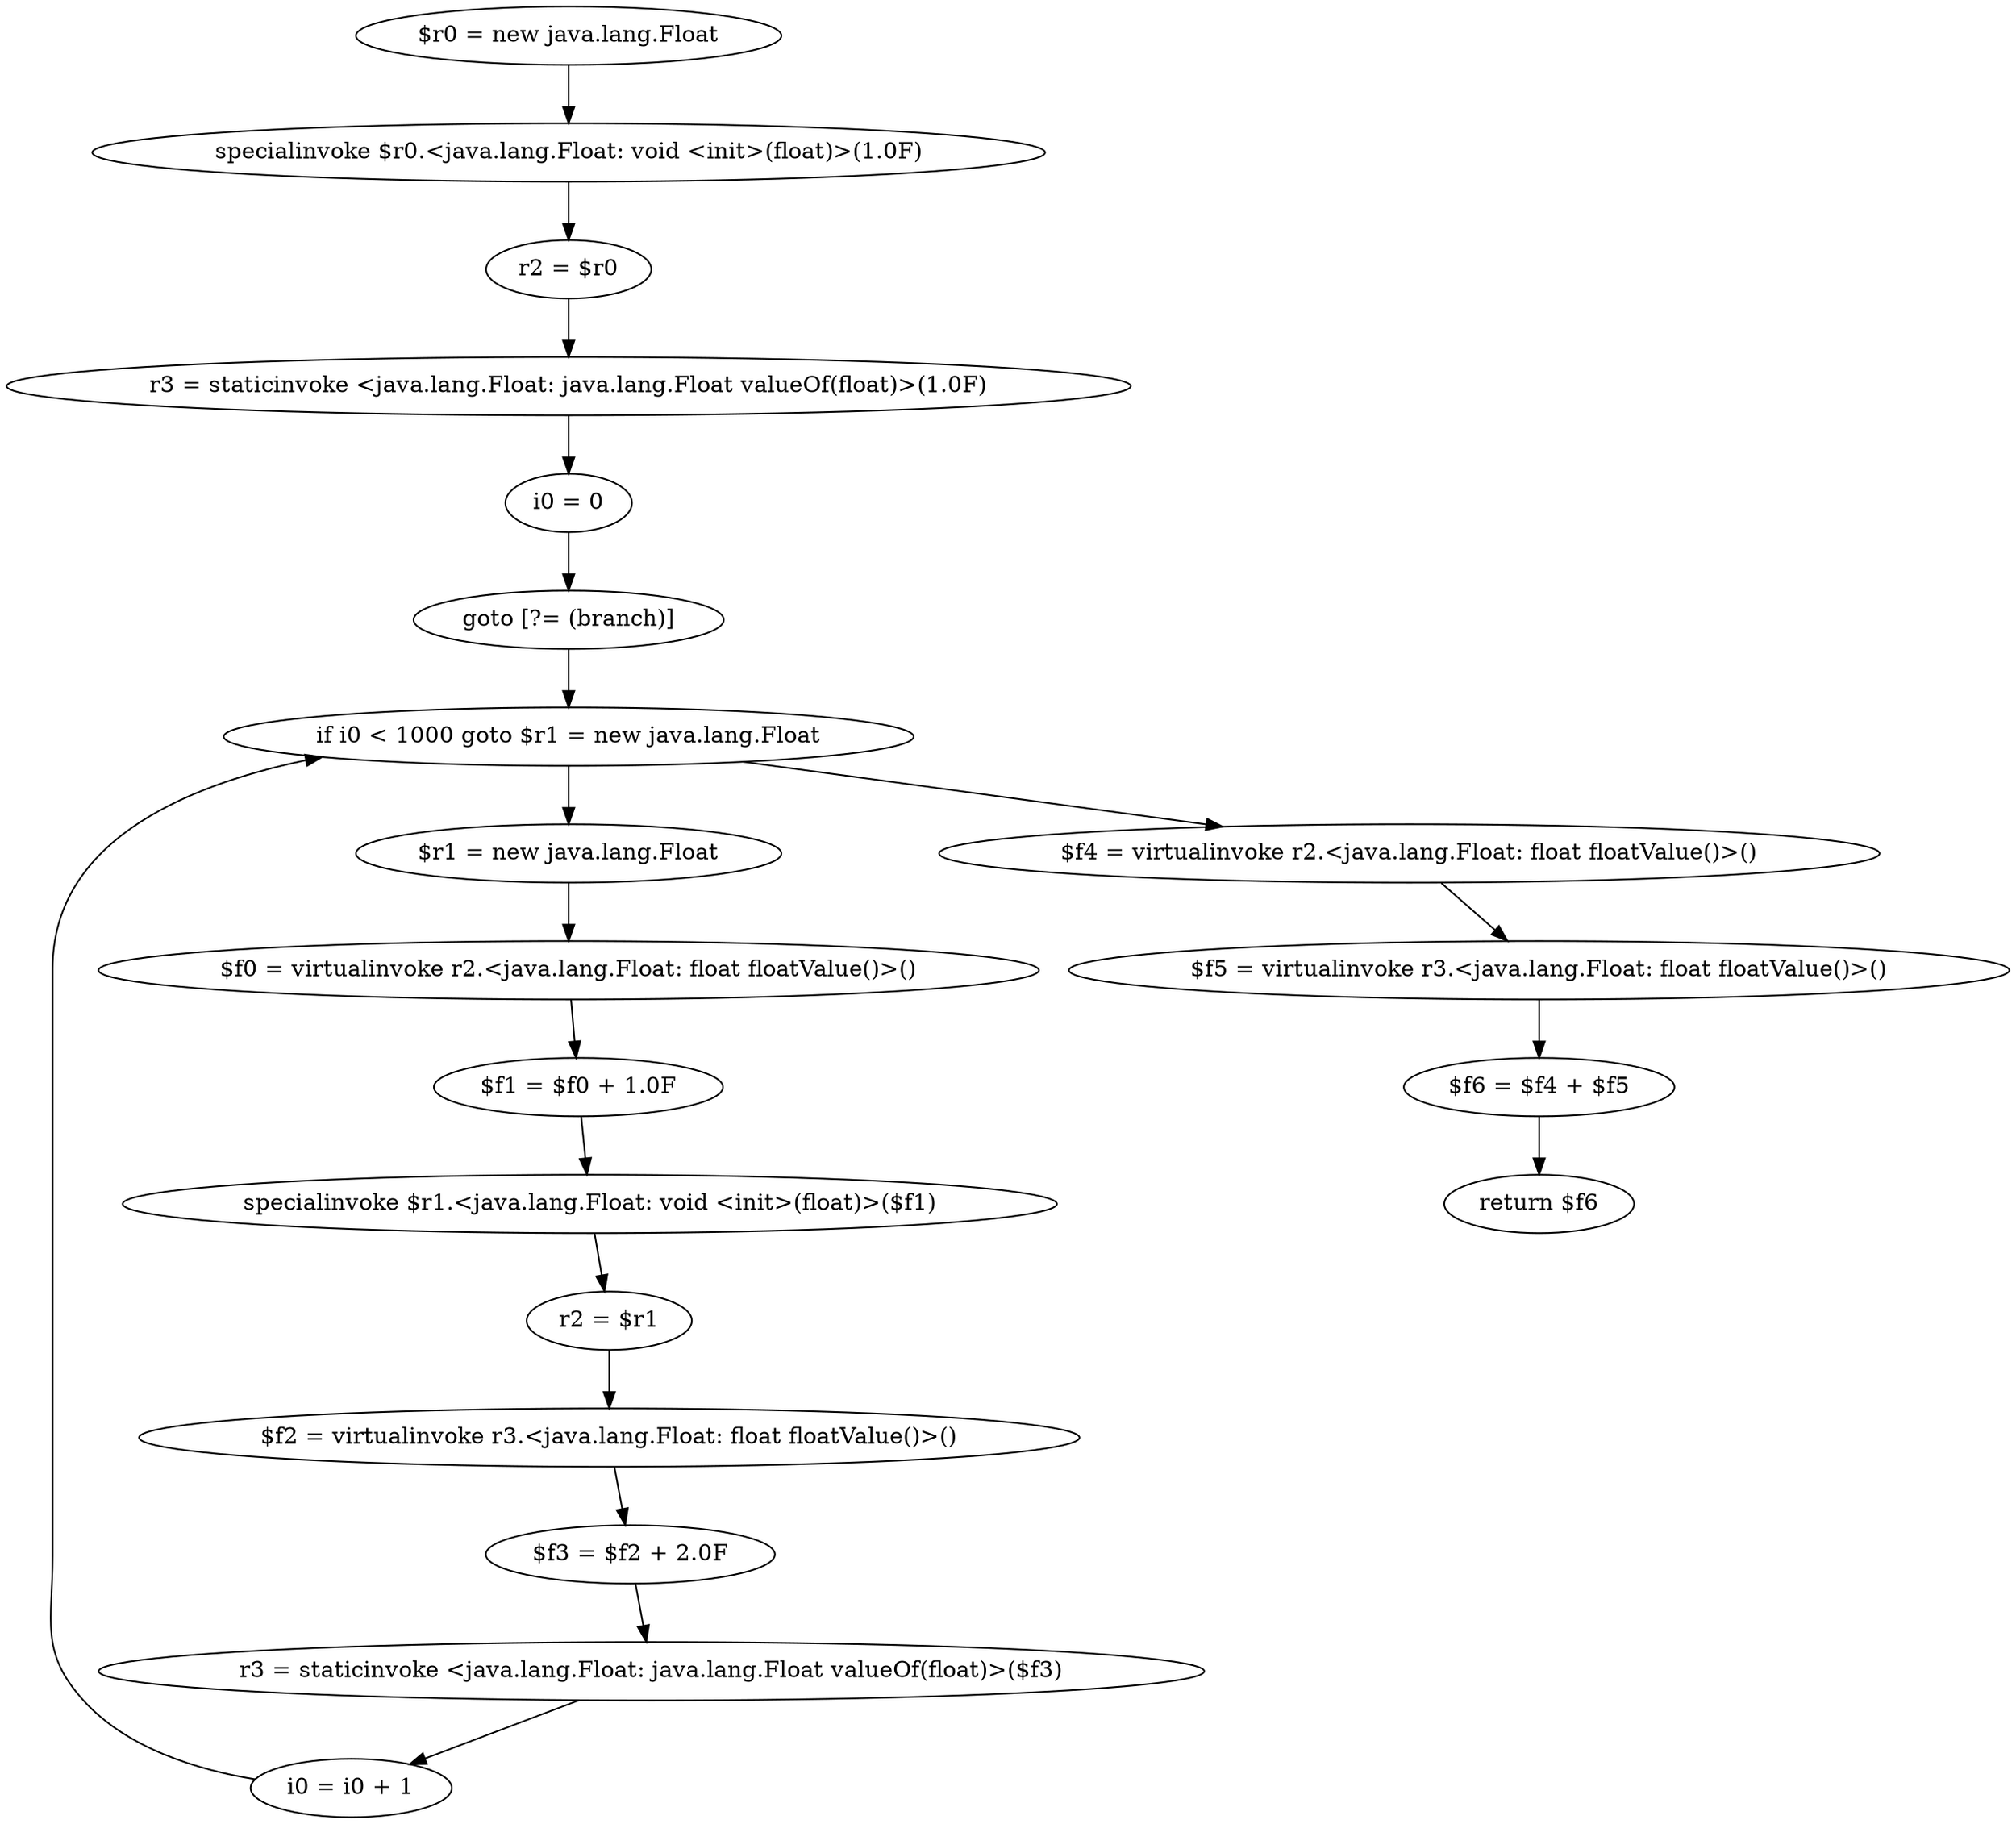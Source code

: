 digraph "unitGraph" {
    "$r0 = new java.lang.Float"
    "specialinvoke $r0.<java.lang.Float: void <init>(float)>(1.0F)"
    "r2 = $r0"
    "r3 = staticinvoke <java.lang.Float: java.lang.Float valueOf(float)>(1.0F)"
    "i0 = 0"
    "goto [?= (branch)]"
    "$r1 = new java.lang.Float"
    "$f0 = virtualinvoke r2.<java.lang.Float: float floatValue()>()"
    "$f1 = $f0 + 1.0F"
    "specialinvoke $r1.<java.lang.Float: void <init>(float)>($f1)"
    "r2 = $r1"
    "$f2 = virtualinvoke r3.<java.lang.Float: float floatValue()>()"
    "$f3 = $f2 + 2.0F"
    "r3 = staticinvoke <java.lang.Float: java.lang.Float valueOf(float)>($f3)"
    "i0 = i0 + 1"
    "if i0 < 1000 goto $r1 = new java.lang.Float"
    "$f4 = virtualinvoke r2.<java.lang.Float: float floatValue()>()"
    "$f5 = virtualinvoke r3.<java.lang.Float: float floatValue()>()"
    "$f6 = $f4 + $f5"
    "return $f6"
    "$r0 = new java.lang.Float"->"specialinvoke $r0.<java.lang.Float: void <init>(float)>(1.0F)";
    "specialinvoke $r0.<java.lang.Float: void <init>(float)>(1.0F)"->"r2 = $r0";
    "r2 = $r0"->"r3 = staticinvoke <java.lang.Float: java.lang.Float valueOf(float)>(1.0F)";
    "r3 = staticinvoke <java.lang.Float: java.lang.Float valueOf(float)>(1.0F)"->"i0 = 0";
    "i0 = 0"->"goto [?= (branch)]";
    "goto [?= (branch)]"->"if i0 < 1000 goto $r1 = new java.lang.Float";
    "$r1 = new java.lang.Float"->"$f0 = virtualinvoke r2.<java.lang.Float: float floatValue()>()";
    "$f0 = virtualinvoke r2.<java.lang.Float: float floatValue()>()"->"$f1 = $f0 + 1.0F";
    "$f1 = $f0 + 1.0F"->"specialinvoke $r1.<java.lang.Float: void <init>(float)>($f1)";
    "specialinvoke $r1.<java.lang.Float: void <init>(float)>($f1)"->"r2 = $r1";
    "r2 = $r1"->"$f2 = virtualinvoke r3.<java.lang.Float: float floatValue()>()";
    "$f2 = virtualinvoke r3.<java.lang.Float: float floatValue()>()"->"$f3 = $f2 + 2.0F";
    "$f3 = $f2 + 2.0F"->"r3 = staticinvoke <java.lang.Float: java.lang.Float valueOf(float)>($f3)";
    "r3 = staticinvoke <java.lang.Float: java.lang.Float valueOf(float)>($f3)"->"i0 = i0 + 1";
    "i0 = i0 + 1"->"if i0 < 1000 goto $r1 = new java.lang.Float";
    "if i0 < 1000 goto $r1 = new java.lang.Float"->"$f4 = virtualinvoke r2.<java.lang.Float: float floatValue()>()";
    "if i0 < 1000 goto $r1 = new java.lang.Float"->"$r1 = new java.lang.Float";
    "$f4 = virtualinvoke r2.<java.lang.Float: float floatValue()>()"->"$f5 = virtualinvoke r3.<java.lang.Float: float floatValue()>()";
    "$f5 = virtualinvoke r3.<java.lang.Float: float floatValue()>()"->"$f6 = $f4 + $f5";
    "$f6 = $f4 + $f5"->"return $f6";
}
